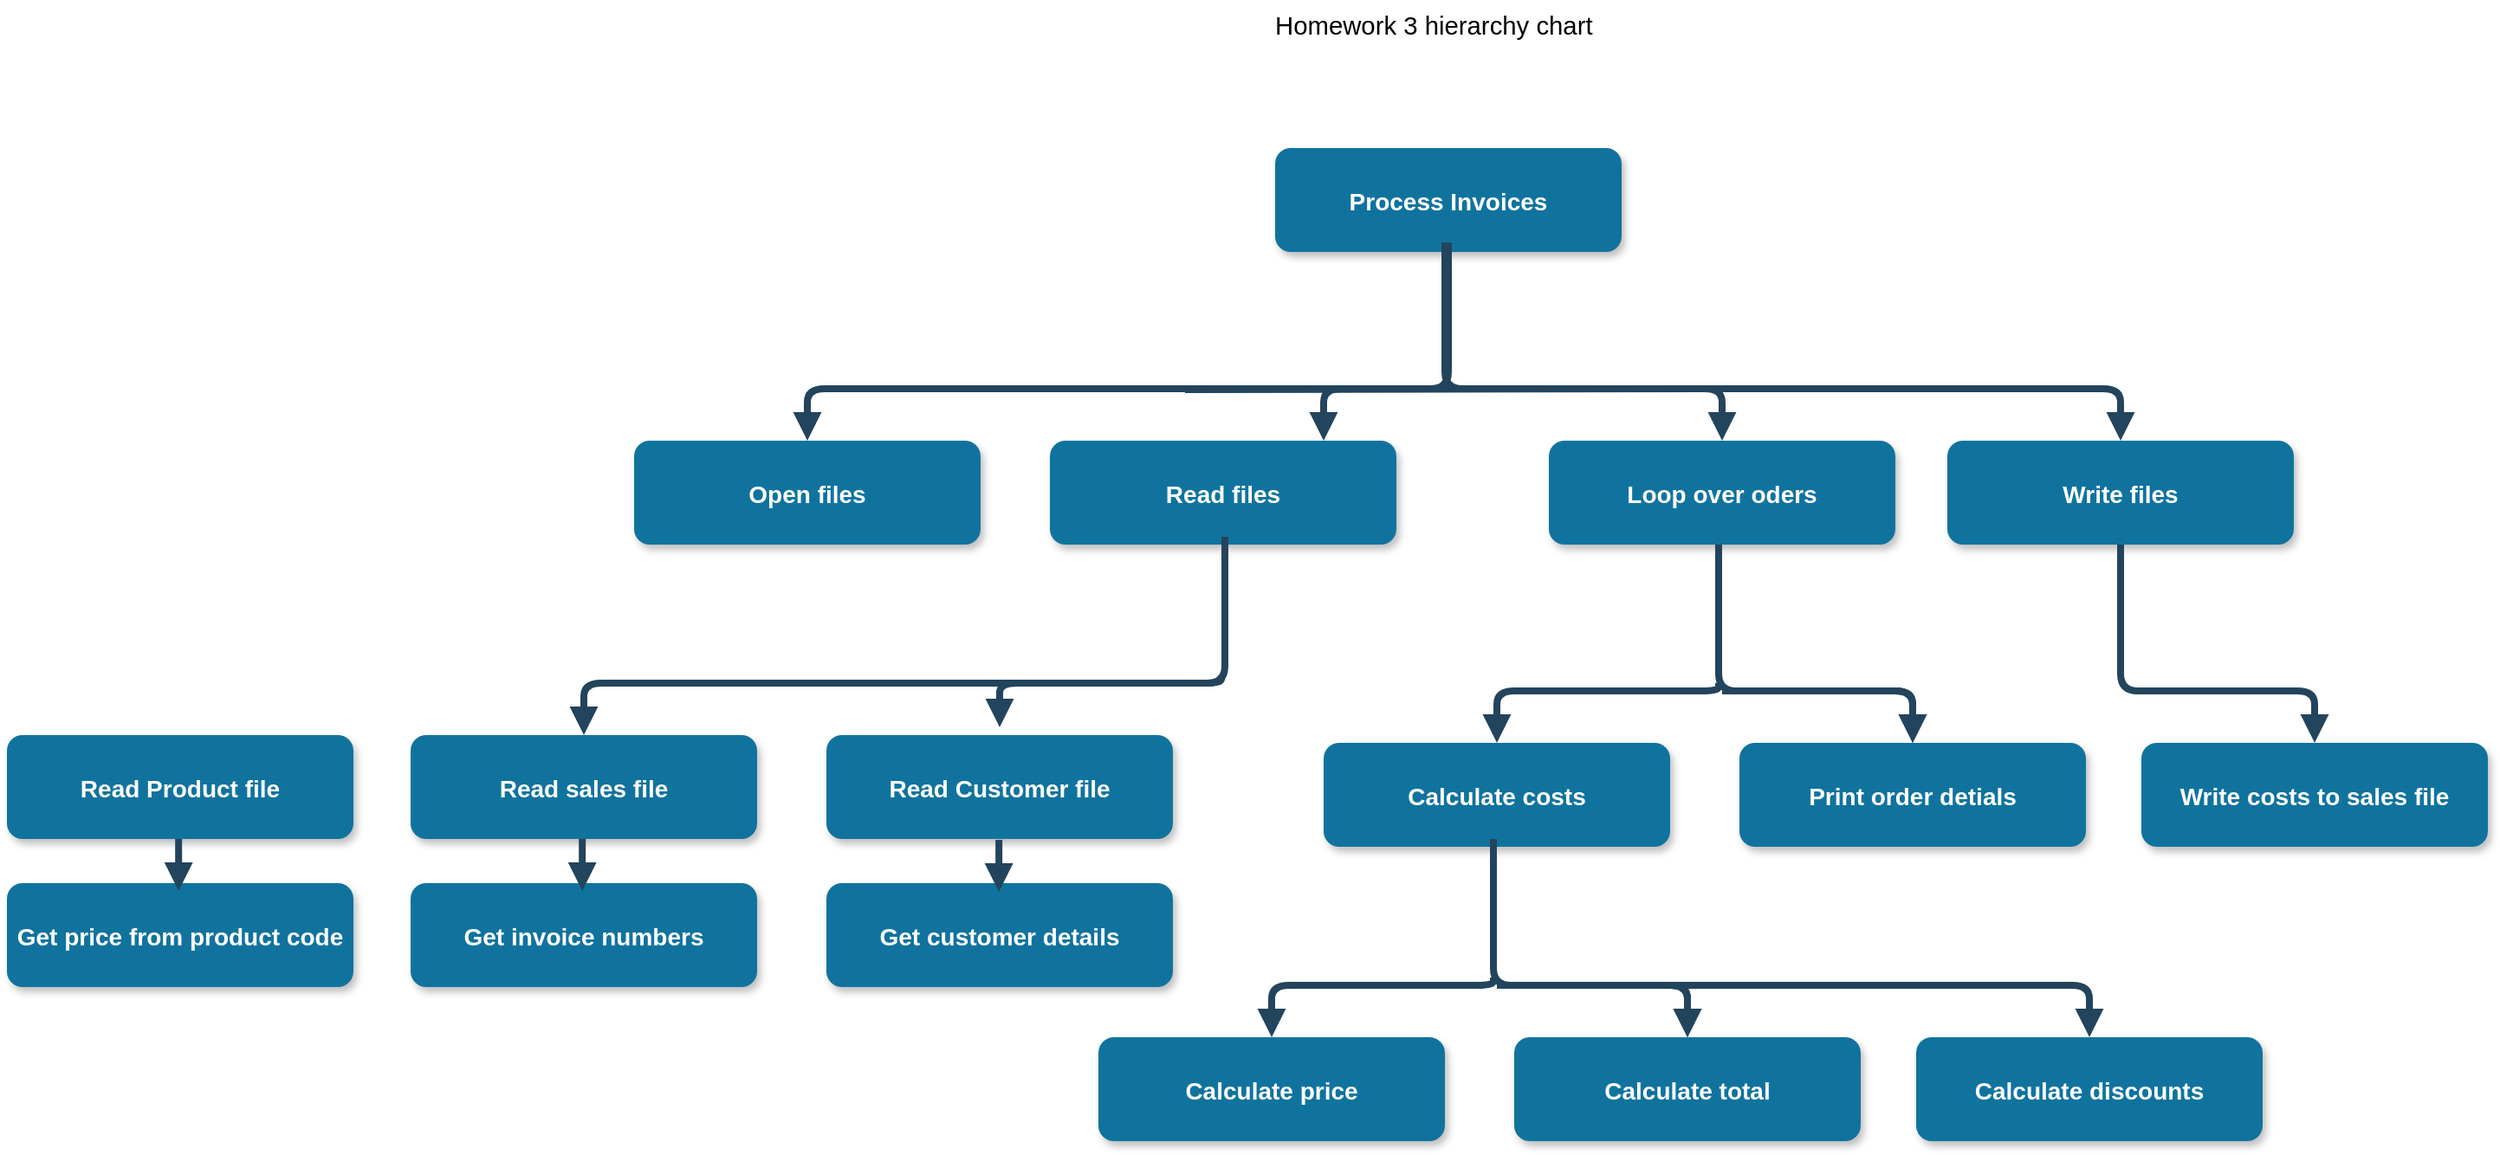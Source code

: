 <mxfile version="19.0.3" type="github" pages="2">
  <diagram name="Page-1" id="97916047-d0de-89f5-080d-49f4d83e522f">
    <mxGraphModel dx="2703" dy="1591" grid="1" gridSize="10" guides="1" tooltips="1" connect="1" arrows="1" fold="1" page="1" pageScale="1.5" pageWidth="1169" pageHeight="827" background="none" math="0" shadow="0">
      <root>
        <mxCell id="0" />
        <mxCell id="1" parent="0" />
        <mxCell id="2" value="Process Invoices" style="rounded=1;fillColor=#10739E;strokeColor=none;shadow=1;gradientColor=none;fontStyle=1;fontColor=#FFFFFF;fontSize=14;" parent="1" vertex="1">
          <mxGeometry x="932" y="185.5" width="200" height="60" as="geometry" />
        </mxCell>
        <mxCell id="4" value="Open files" style="rounded=1;fillColor=#10739E;strokeColor=none;shadow=1;gradientColor=none;fontStyle=1;fontColor=#FFFFFF;fontSize=14;" parent="1" vertex="1">
          <mxGeometry x="562" y="354.5" width="200" height="60" as="geometry" />
        </mxCell>
        <mxCell id="5" value="Read files" style="rounded=1;fillColor=#10739E;strokeColor=none;shadow=1;gradientColor=none;fontStyle=1;fontColor=#FFFFFF;fontSize=14;" parent="1" vertex="1">
          <mxGeometry x="802" y="354.5" width="200" height="60" as="geometry" />
        </mxCell>
        <mxCell id="6" value="Loop over oders" style="rounded=1;fillColor=#10739E;strokeColor=none;shadow=1;gradientColor=none;fontStyle=1;fontColor=#FFFFFF;fontSize=14;" parent="1" vertex="1">
          <mxGeometry x="1090" y="354.5" width="200" height="60" as="geometry" />
        </mxCell>
        <mxCell id="30" value="" style="edgeStyle=elbowEdgeStyle;elbow=vertical;strokeWidth=4;endArrow=block;endFill=1;fontStyle=1;strokeColor=#23445D;" parent="1" target="5" edge="1">
          <mxGeometry x="282" y="64.5" width="100" height="100" as="geometry">
            <mxPoint x="1030" y="320" as="sourcePoint" />
            <mxPoint x="382" y="64.5" as="targetPoint" />
            <Array as="points">
              <mxPoint x="960" y="324.5" />
            </Array>
          </mxGeometry>
        </mxCell>
        <mxCell id="31" value="" style="edgeStyle=elbowEdgeStyle;elbow=vertical;strokeWidth=4;endArrow=block;endFill=1;fontStyle=1;strokeColor=#23445D;" parent="1" target="4" edge="1">
          <mxGeometry x="282" y="64.5" width="100" height="100" as="geometry">
            <mxPoint x="1032" y="240" as="sourcePoint" />
            <mxPoint x="382" y="64.5" as="targetPoint" />
            <Array as="points">
              <mxPoint x="850" y="324.5" />
            </Array>
          </mxGeometry>
        </mxCell>
        <mxCell id="32" value="" style="edgeStyle=elbowEdgeStyle;elbow=vertical;strokeWidth=4;endArrow=block;endFill=1;fontStyle=1;strokeColor=#23445D;entryX=0.5;entryY=0;entryDx=0;entryDy=0;" parent="1" target="6" edge="1">
          <mxGeometry x="-198" y="64.5" width="100" height="100" as="geometry">
            <mxPoint x="880" y="325" as="sourcePoint" />
            <mxPoint x="-98" y="64.5" as="targetPoint" />
            <Array as="points">
              <mxPoint x="620" y="324.5" />
            </Array>
          </mxGeometry>
        </mxCell>
        <mxCell id="uTX9UfP-OH2B6d-9z1kE-55" value="&lt;span id=&quot;docs-internal-guid-120bae5a-7fff-3cc1-e373-b1d5db235957&quot;&gt;&lt;span style=&quot;font-size: 11pt; font-family: Arial; background-color: transparent; font-variant-numeric: normal; font-variant-east-asian: normal; vertical-align: baseline;&quot;&gt;Homework 3&amp;nbsp;&lt;/span&gt;&lt;/span&gt;&lt;span id=&quot;docs-internal-guid-120bae5a-7fff-3cc1-e373-b1d5db235957&quot;&gt;&lt;span style=&quot;font-size: 11pt; font-family: Arial; background-color: transparent; font-variant-numeric: normal; font-variant-east-asian: normal; vertical-align: baseline;&quot;&gt;hierarchy chart&lt;/span&gt;&lt;/span&gt;" style="text;whiteSpace=wrap;html=1;" vertex="1" parent="1">
          <mxGeometry x="930" y="100" width="200" height="30" as="geometry" />
        </mxCell>
        <mxCell id="uTX9UfP-OH2B6d-9z1kE-56" value="Write files" style="rounded=1;fillColor=#10739E;strokeColor=none;shadow=1;gradientColor=none;fontStyle=1;fontColor=#FFFFFF;fontSize=14;" vertex="1" parent="1">
          <mxGeometry x="1320" y="354.5" width="200" height="60" as="geometry" />
        </mxCell>
        <mxCell id="uTX9UfP-OH2B6d-9z1kE-57" value="" style="edgeStyle=elbowEdgeStyle;elbow=vertical;strokeWidth=4;endArrow=block;endFill=1;fontStyle=1;strokeColor=#23445D;entryX=0.5;entryY=0;entryDx=0;entryDy=0;" edge="1" parent="1" target="uTX9UfP-OH2B6d-9z1kE-56">
          <mxGeometry x="280" y="64.5" width="100" height="100" as="geometry">
            <mxPoint x="1030" y="240" as="sourcePoint" />
            <mxPoint x="1158" y="354.5" as="targetPoint" />
            <Array as="points">
              <mxPoint x="1098" y="324.5" />
            </Array>
          </mxGeometry>
        </mxCell>
        <mxCell id="uTX9UfP-OH2B6d-9z1kE-65" value="Read sales file" style="rounded=1;fillColor=#10739E;strokeColor=none;shadow=1;gradientColor=none;fontStyle=1;fontColor=#FFFFFF;fontSize=14;" vertex="1" parent="1">
          <mxGeometry x="433" y="524.5" width="200" height="60" as="geometry" />
        </mxCell>
        <mxCell id="uTX9UfP-OH2B6d-9z1kE-66" value="Read Customer file" style="rounded=1;fillColor=#10739E;strokeColor=none;shadow=1;gradientColor=none;fontStyle=1;fontColor=#FFFFFF;fontSize=14;" vertex="1" parent="1">
          <mxGeometry x="673" y="524.5" width="200" height="60" as="geometry" />
        </mxCell>
        <mxCell id="uTX9UfP-OH2B6d-9z1kE-67" value="Get invoice numbers" style="rounded=1;fillColor=#10739E;strokeColor=none;shadow=1;gradientColor=none;fontStyle=1;fontColor=#FFFFFF;fontSize=14;" vertex="1" parent="1">
          <mxGeometry x="433" y="610" width="200" height="60" as="geometry" />
        </mxCell>
        <mxCell id="uTX9UfP-OH2B6d-9z1kE-68" value="" style="edgeStyle=elbowEdgeStyle;elbow=vertical;strokeWidth=4;endArrow=block;endFill=1;fontStyle=1;strokeColor=#23445D;" edge="1" parent="1">
          <mxGeometry x="153" y="234.5" width="100" height="100" as="geometry">
            <mxPoint x="901" y="490" as="sourcePoint" />
            <mxPoint x="773" y="520" as="targetPoint" />
            <Array as="points">
              <mxPoint x="831" y="494.5" />
            </Array>
          </mxGeometry>
        </mxCell>
        <mxCell id="uTX9UfP-OH2B6d-9z1kE-69" value="" style="edgeStyle=elbowEdgeStyle;elbow=vertical;strokeWidth=4;endArrow=block;endFill=1;fontStyle=1;strokeColor=#23445D;" edge="1" parent="1" target="uTX9UfP-OH2B6d-9z1kE-65">
          <mxGeometry x="153" y="234.5" width="100" height="100" as="geometry">
            <mxPoint x="903" y="410" as="sourcePoint" />
            <mxPoint x="253" y="234.5" as="targetPoint" />
            <Array as="points">
              <mxPoint x="721" y="494.5" />
            </Array>
          </mxGeometry>
        </mxCell>
        <mxCell id="uTX9UfP-OH2B6d-9z1kE-71" value="Get customer details" style="rounded=1;fillColor=#10739E;strokeColor=none;shadow=1;gradientColor=none;fontStyle=1;fontColor=#FFFFFF;fontSize=14;" vertex="1" parent="1">
          <mxGeometry x="673" y="610" width="200" height="60" as="geometry" />
        </mxCell>
        <mxCell id="uTX9UfP-OH2B6d-9z1kE-73" value="" style="edgeStyle=elbowEdgeStyle;elbow=vertical;strokeWidth=4;endArrow=block;endFill=1;fontStyle=1;strokeColor=#23445D;" edge="1" parent="1">
          <mxGeometry x="-587.91" y="74.5" width="100" height="100" as="geometry">
            <mxPoint x="532.09" y="584.5" as="sourcePoint" />
            <mxPoint x="532.09" y="614.5" as="targetPoint" />
          </mxGeometry>
        </mxCell>
        <mxCell id="uTX9UfP-OH2B6d-9z1kE-76" value="" style="edgeStyle=elbowEdgeStyle;elbow=vertical;strokeWidth=4;endArrow=block;endFill=1;fontStyle=1;strokeColor=#23445D;" edge="1" parent="1">
          <mxGeometry x="-347.43" y="75" width="100" height="100" as="geometry">
            <mxPoint x="772.57" y="585" as="sourcePoint" />
            <mxPoint x="772.57" y="615" as="targetPoint" />
            <Array as="points">
              <mxPoint x="860.48" y="590.5" />
            </Array>
          </mxGeometry>
        </mxCell>
        <mxCell id="uTX9UfP-OH2B6d-9z1kE-77" value="Read Product file" style="rounded=1;fillColor=#10739E;strokeColor=none;shadow=1;gradientColor=none;fontStyle=1;fontColor=#FFFFFF;fontSize=14;" vertex="1" parent="1">
          <mxGeometry x="200" y="524.5" width="200" height="60" as="geometry" />
        </mxCell>
        <mxCell id="uTX9UfP-OH2B6d-9z1kE-78" value="Get price from product code" style="rounded=1;fillColor=#10739E;strokeColor=none;shadow=1;gradientColor=none;fontStyle=1;fontColor=#FFFFFF;fontSize=14;" vertex="1" parent="1">
          <mxGeometry x="200" y="610" width="200" height="60" as="geometry" />
        </mxCell>
        <mxCell id="uTX9UfP-OH2B6d-9z1kE-79" value="" style="edgeStyle=elbowEdgeStyle;elbow=vertical;strokeWidth=4;endArrow=block;endFill=1;fontStyle=1;strokeColor=#23445D;" edge="1" parent="1">
          <mxGeometry x="-820.91" y="74.5" width="100" height="100" as="geometry">
            <mxPoint x="299.09" y="584.5" as="sourcePoint" />
            <mxPoint x="299.09" y="614.5" as="targetPoint" />
          </mxGeometry>
        </mxCell>
        <mxCell id="uTX9UfP-OH2B6d-9z1kE-81" value="Calculate costs" style="rounded=1;fillColor=#10739E;strokeColor=none;shadow=1;gradientColor=none;fontStyle=1;fontColor=#FFFFFF;fontSize=14;" vertex="1" parent="1">
          <mxGeometry x="960" y="529" width="200" height="60" as="geometry" />
        </mxCell>
        <mxCell id="uTX9UfP-OH2B6d-9z1kE-82" value="Print order detials" style="rounded=1;fillColor=#10739E;strokeColor=none;shadow=1;gradientColor=none;fontStyle=1;fontColor=#FFFFFF;fontSize=14;" vertex="1" parent="1">
          <mxGeometry x="1200" y="529" width="200" height="60" as="geometry" />
        </mxCell>
        <mxCell id="uTX9UfP-OH2B6d-9z1kE-83" value="" style="edgeStyle=elbowEdgeStyle;elbow=vertical;strokeWidth=4;endArrow=block;endFill=1;fontStyle=1;strokeColor=#23445D;entryX=0.5;entryY=0;entryDx=0;entryDy=0;" edge="1" parent="1" target="uTX9UfP-OH2B6d-9z1kE-81">
          <mxGeometry x="440" y="239" width="100" height="100" as="geometry">
            <mxPoint x="1188" y="494.5" as="sourcePoint" />
            <mxPoint x="540" y="239" as="targetPoint" />
            <Array as="points">
              <mxPoint x="1118" y="499" />
            </Array>
          </mxGeometry>
        </mxCell>
        <mxCell id="uTX9UfP-OH2B6d-9z1kE-85" value="" style="edgeStyle=elbowEdgeStyle;elbow=vertical;strokeWidth=4;endArrow=block;endFill=1;fontStyle=1;strokeColor=#23445D;entryX=0.5;entryY=0;entryDx=0;entryDy=0;" edge="1" parent="1" target="uTX9UfP-OH2B6d-9z1kE-82">
          <mxGeometry x="-40" y="239" width="100" height="100" as="geometry">
            <mxPoint x="1190" y="499" as="sourcePoint" />
            <mxPoint x="60" y="239" as="targetPoint" />
            <Array as="points">
              <mxPoint x="778" y="499" />
            </Array>
          </mxGeometry>
        </mxCell>
        <mxCell id="uTX9UfP-OH2B6d-9z1kE-87" value="" style="edgeStyle=elbowEdgeStyle;elbow=vertical;strokeWidth=4;endArrow=block;endFill=1;fontStyle=1;strokeColor=#23445D;entryX=0.5;entryY=0;entryDx=0;entryDy=0;" edge="1" parent="1" target="uTX9UfP-OH2B6d-9z1kE-82">
          <mxGeometry x="438" y="239" width="100" height="100" as="geometry">
            <mxPoint x="1188" y="414.5" as="sourcePoint" />
            <mxPoint x="1530" y="529" as="targetPoint" />
            <Array as="points">
              <mxPoint x="1256" y="499" />
            </Array>
          </mxGeometry>
        </mxCell>
        <mxCell id="uTX9UfP-OH2B6d-9z1kE-88" value="Calculate price" style="rounded=1;fillColor=#10739E;strokeColor=none;shadow=1;gradientColor=none;fontStyle=1;fontColor=#FFFFFF;fontSize=14;" vertex="1" parent="1">
          <mxGeometry x="830" y="699" width="200" height="60" as="geometry" />
        </mxCell>
        <mxCell id="uTX9UfP-OH2B6d-9z1kE-89" value="Calculate total" style="rounded=1;fillColor=#10739E;strokeColor=none;shadow=1;gradientColor=none;fontStyle=1;fontColor=#FFFFFF;fontSize=14;" vertex="1" parent="1">
          <mxGeometry x="1070" y="699" width="200" height="60" as="geometry" />
        </mxCell>
        <mxCell id="uTX9UfP-OH2B6d-9z1kE-90" value="" style="edgeStyle=elbowEdgeStyle;elbow=vertical;strokeWidth=4;endArrow=block;endFill=1;fontStyle=1;strokeColor=#23445D;entryX=0.5;entryY=0;entryDx=0;entryDy=0;" edge="1" parent="1" target="uTX9UfP-OH2B6d-9z1kE-88">
          <mxGeometry x="310" y="409" width="100" height="100" as="geometry">
            <mxPoint x="1058" y="664.5" as="sourcePoint" />
            <mxPoint x="410" y="409" as="targetPoint" />
            <Array as="points">
              <mxPoint x="988" y="669" />
            </Array>
          </mxGeometry>
        </mxCell>
        <mxCell id="uTX9UfP-OH2B6d-9z1kE-91" value="" style="edgeStyle=elbowEdgeStyle;elbow=vertical;strokeWidth=4;endArrow=block;endFill=1;fontStyle=1;strokeColor=#23445D;entryX=0.5;entryY=0;entryDx=0;entryDy=0;" edge="1" parent="1" target="uTX9UfP-OH2B6d-9z1kE-89">
          <mxGeometry x="-170" y="409" width="100" height="100" as="geometry">
            <mxPoint x="1060" y="669" as="sourcePoint" />
            <mxPoint x="-70" y="409" as="targetPoint" />
            <Array as="points">
              <mxPoint x="648" y="669" />
            </Array>
          </mxGeometry>
        </mxCell>
        <mxCell id="uTX9UfP-OH2B6d-9z1kE-92" value="" style="edgeStyle=elbowEdgeStyle;elbow=vertical;strokeWidth=4;endArrow=block;endFill=1;fontStyle=1;strokeColor=#23445D;entryX=0.5;entryY=0;entryDx=0;entryDy=0;" edge="1" parent="1" target="uTX9UfP-OH2B6d-9z1kE-89">
          <mxGeometry x="260" y="-20" width="100" height="100" as="geometry">
            <mxPoint x="1058" y="584.5" as="sourcePoint" />
            <mxPoint x="1400" y="699" as="targetPoint" />
            <Array as="points">
              <mxPoint x="1126" y="669" />
            </Array>
            <mxPoint x="-54" y="-2" as="offset" />
          </mxGeometry>
        </mxCell>
        <mxCell id="uTX9UfP-OH2B6d-9z1kE-93" value="Calculate discounts" style="rounded=1;fillColor=#10739E;strokeColor=none;shadow=1;gradientColor=none;fontStyle=1;fontColor=#FFFFFF;fontSize=14;" vertex="1" parent="1">
          <mxGeometry x="1302" y="699" width="200" height="60" as="geometry" />
        </mxCell>
        <mxCell id="uTX9UfP-OH2B6d-9z1kE-94" value="" style="edgeStyle=elbowEdgeStyle;elbow=vertical;strokeWidth=4;endArrow=block;endFill=1;fontStyle=1;strokeColor=#23445D;entryX=0.5;entryY=0;entryDx=0;entryDy=0;" edge="1" parent="1" target="uTX9UfP-OH2B6d-9z1kE-93">
          <mxGeometry x="540" y="409" width="100" height="100" as="geometry">
            <mxPoint x="1060" y="669" as="sourcePoint" />
            <mxPoint x="1632" y="699" as="targetPoint" />
            <Array as="points">
              <mxPoint x="1358" y="669" />
            </Array>
          </mxGeometry>
        </mxCell>
        <mxCell id="uTX9UfP-OH2B6d-9z1kE-95" value="Write costs to sales file" style="rounded=1;fillColor=#10739E;strokeColor=none;shadow=1;gradientColor=none;fontStyle=1;fontColor=#FFFFFF;fontSize=14;" vertex="1" parent="1">
          <mxGeometry x="1432" y="529" width="200" height="60" as="geometry" />
        </mxCell>
        <mxCell id="uTX9UfP-OH2B6d-9z1kE-96" value="" style="edgeStyle=elbowEdgeStyle;elbow=vertical;strokeWidth=4;endArrow=block;endFill=1;fontStyle=1;strokeColor=#23445D;entryX=0.5;entryY=0;entryDx=0;entryDy=0;" edge="1" parent="1" target="uTX9UfP-OH2B6d-9z1kE-95">
          <mxGeometry x="670" y="239" width="100" height="100" as="geometry">
            <mxPoint x="1420.0" y="414.5" as="sourcePoint" />
            <mxPoint x="1762" y="529" as="targetPoint" />
            <Array as="points">
              <mxPoint x="1488" y="499" />
            </Array>
          </mxGeometry>
        </mxCell>
      </root>
    </mxGraphModel>
  </diagram>
  <diagram id="g72KdCJ_HcEn71HY_5JC" name="Page-2">
    <mxGraphModel dx="1049" dy="1591" grid="1" gridSize="10" guides="1" tooltips="1" connect="1" arrows="1" fold="1" page="1" pageScale="1" pageWidth="827" pageHeight="1169" math="0" shadow="0">
      <root>
        <mxCell id="0" />
        <mxCell id="1" parent="0" />
        <mxCell id="d90yPBZ4SZs-xgIhAt26-1" value="Main" style="rounded=1;fillColor=#10739E;strokeColor=none;shadow=1;gradientColor=none;fontStyle=1;fontColor=#FFFFFF;fontSize=14;" vertex="1" parent="1">
          <mxGeometry x="1970" y="235.5" width="200" height="60" as="geometry" />
        </mxCell>
        <mxCell id="d90yPBZ4SZs-xgIhAt26-2" value="Initialize" style="rounded=1;fillColor=#10739E;strokeColor=none;shadow=1;gradientColor=none;fontStyle=1;fontColor=#FFFFFF;fontSize=14;" vertex="1" parent="1">
          <mxGeometry x="1678" y="404.5" width="200" height="60" as="geometry" />
        </mxCell>
        <mxCell id="d90yPBZ4SZs-xgIhAt26-3" value="Processdata" style="rounded=1;fillColor=#10739E;strokeColor=none;shadow=1;gradientColor=none;fontStyle=1;fontColor=#FFFFFF;fontSize=14;" vertex="1" parent="1">
          <mxGeometry x="1968" y="404.5" width="200" height="60" as="geometry" />
        </mxCell>
        <mxCell id="d90yPBZ4SZs-xgIhAt26-4" value="Calculate average" style="rounded=1;fillColor=#10739E;strokeColor=none;shadow=1;gradientColor=none;fontStyle=1;fontColor=#FFFFFF;fontSize=14;" vertex="1" parent="1">
          <mxGeometry x="2258" y="404.5" width="200" height="60" as="geometry" />
        </mxCell>
        <mxCell id="d90yPBZ4SZs-xgIhAt26-5" value="" style="edgeStyle=elbowEdgeStyle;elbow=vertical;strokeWidth=4;endArrow=block;endFill=1;fontStyle=1;strokeColor=#23445D;" edge="1" parent="1" target="d90yPBZ4SZs-xgIhAt26-3">
          <mxGeometry x="1390" y="114.5" width="100" height="100" as="geometry">
            <mxPoint x="2068" y="290" as="sourcePoint" />
            <mxPoint x="1490" y="114.5" as="targetPoint" />
            <Array as="points">
              <mxPoint x="2068" y="374.5" />
            </Array>
          </mxGeometry>
        </mxCell>
        <mxCell id="d90yPBZ4SZs-xgIhAt26-6" value="" style="edgeStyle=elbowEdgeStyle;elbow=vertical;strokeWidth=4;endArrow=block;endFill=1;fontStyle=1;strokeColor=#23445D;" edge="1" parent="1" target="d90yPBZ4SZs-xgIhAt26-2">
          <mxGeometry x="1350" y="114.5" width="100" height="100" as="geometry">
            <mxPoint x="2098" y="370" as="sourcePoint" />
            <mxPoint x="1450" y="114.5" as="targetPoint" />
            <Array as="points">
              <mxPoint x="1918" y="374.5" />
            </Array>
          </mxGeometry>
        </mxCell>
        <mxCell id="d90yPBZ4SZs-xgIhAt26-7" value="" style="edgeStyle=elbowEdgeStyle;elbow=vertical;strokeWidth=4;endArrow=block;endFill=1;fontStyle=1;strokeColor=#23445D;entryX=0.5;entryY=0;entryDx=0;entryDy=0;" edge="1" parent="1" target="d90yPBZ4SZs-xgIhAt26-4">
          <mxGeometry x="840" y="114.5" width="100" height="100" as="geometry">
            <mxPoint x="1918" y="375" as="sourcePoint" />
            <mxPoint x="940" y="114.5" as="targetPoint" />
            <Array as="points">
              <mxPoint x="1658" y="374.5" />
            </Array>
          </mxGeometry>
        </mxCell>
        <mxCell id="d90yPBZ4SZs-xgIhAt26-8" value="&lt;span id=&quot;docs-internal-guid-120bae5a-7fff-3cc1-e373-b1d5db235957&quot;&gt;&lt;span style=&quot;font-size: 11pt; font-family: Arial; background-color: transparent; font-variant-numeric: normal; font-variant-east-asian: normal; vertical-align: baseline;&quot;&gt;Worksheet 3 Thinking procedurally&amp;nbsp;&amp;nbsp;&lt;/span&gt;&lt;/span&gt;&lt;span id=&quot;docs-internal-guid-120bae5a-7fff-3cc1-e373-b1d5db235957&quot;&gt;&lt;span style=&quot;font-size: 11pt; font-family: Arial; background-color: transparent; font-variant-numeric: normal; font-variant-east-asian: normal; vertical-align: baseline;&quot;&gt;hierarchy chart&lt;/span&gt;&lt;/span&gt;" style="text;whiteSpace=wrap;html=1;" vertex="1" parent="1">
          <mxGeometry x="1968" y="150" width="200" height="30" as="geometry" />
        </mxCell>
        <mxCell id="d90yPBZ4SZs-xgIhAt26-36" value="Promt for numbers" style="rounded=1;fillColor=#10739E;strokeColor=none;shadow=1;gradientColor=none;fontStyle=1;fontColor=#FFFFFF;fontSize=14;" vertex="1" parent="1">
          <mxGeometry x="1748" y="574.5" width="200" height="60" as="geometry" />
        </mxCell>
        <mxCell id="d90yPBZ4SZs-xgIhAt26-37" value="find max" style="rounded=1;fillColor=#10739E;strokeColor=none;shadow=1;gradientColor=none;fontStyle=1;fontColor=#FFFFFF;fontSize=14;" vertex="1" parent="1">
          <mxGeometry x="1968" y="574.5" width="200" height="60" as="geometry" />
        </mxCell>
        <mxCell id="d90yPBZ4SZs-xgIhAt26-38" value="Perform calcuations" style="rounded=1;fillColor=#10739E;strokeColor=none;shadow=1;gradientColor=none;fontStyle=1;fontColor=#FFFFFF;fontSize=14;" vertex="1" parent="1">
          <mxGeometry x="2198" y="574.5" width="200" height="60" as="geometry" />
        </mxCell>
        <mxCell id="d90yPBZ4SZs-xgIhAt26-39" value="" style="edgeStyle=elbowEdgeStyle;elbow=vertical;strokeWidth=4;endArrow=block;endFill=1;fontStyle=1;strokeColor=#23445D;" edge="1" parent="1" target="d90yPBZ4SZs-xgIhAt26-37">
          <mxGeometry x="1390" y="284.5" width="100" height="100" as="geometry">
            <mxPoint x="2068" y="460" as="sourcePoint" />
            <mxPoint x="1490" y="284.5" as="targetPoint" />
            <Array as="points">
              <mxPoint x="2068" y="544.5" />
            </Array>
          </mxGeometry>
        </mxCell>
        <mxCell id="d90yPBZ4SZs-xgIhAt26-40" value="" style="edgeStyle=elbowEdgeStyle;elbow=vertical;strokeWidth=4;endArrow=block;endFill=1;fontStyle=1;strokeColor=#23445D;" edge="1" parent="1" target="d90yPBZ4SZs-xgIhAt26-36">
          <mxGeometry x="1320" y="284.5" width="100" height="100" as="geometry">
            <mxPoint x="2068" y="540" as="sourcePoint" />
            <mxPoint x="1420" y="284.5" as="targetPoint" />
            <Array as="points">
              <mxPoint x="1888" y="544.5" />
            </Array>
          </mxGeometry>
        </mxCell>
        <mxCell id="d90yPBZ4SZs-xgIhAt26-41" value="" style="edgeStyle=elbowEdgeStyle;elbow=vertical;strokeWidth=4;endArrow=block;endFill=1;fontStyle=1;strokeColor=#23445D;" edge="1" parent="1">
          <mxGeometry x="840" y="284.5" width="100" height="100" as="geometry">
            <mxPoint x="1918" y="545" as="sourcePoint" />
            <mxPoint x="2258" y="570" as="targetPoint" />
            <Array as="points">
              <mxPoint x="1658" y="544.5" />
            </Array>
          </mxGeometry>
        </mxCell>
      </root>
    </mxGraphModel>
  </diagram>
</mxfile>
